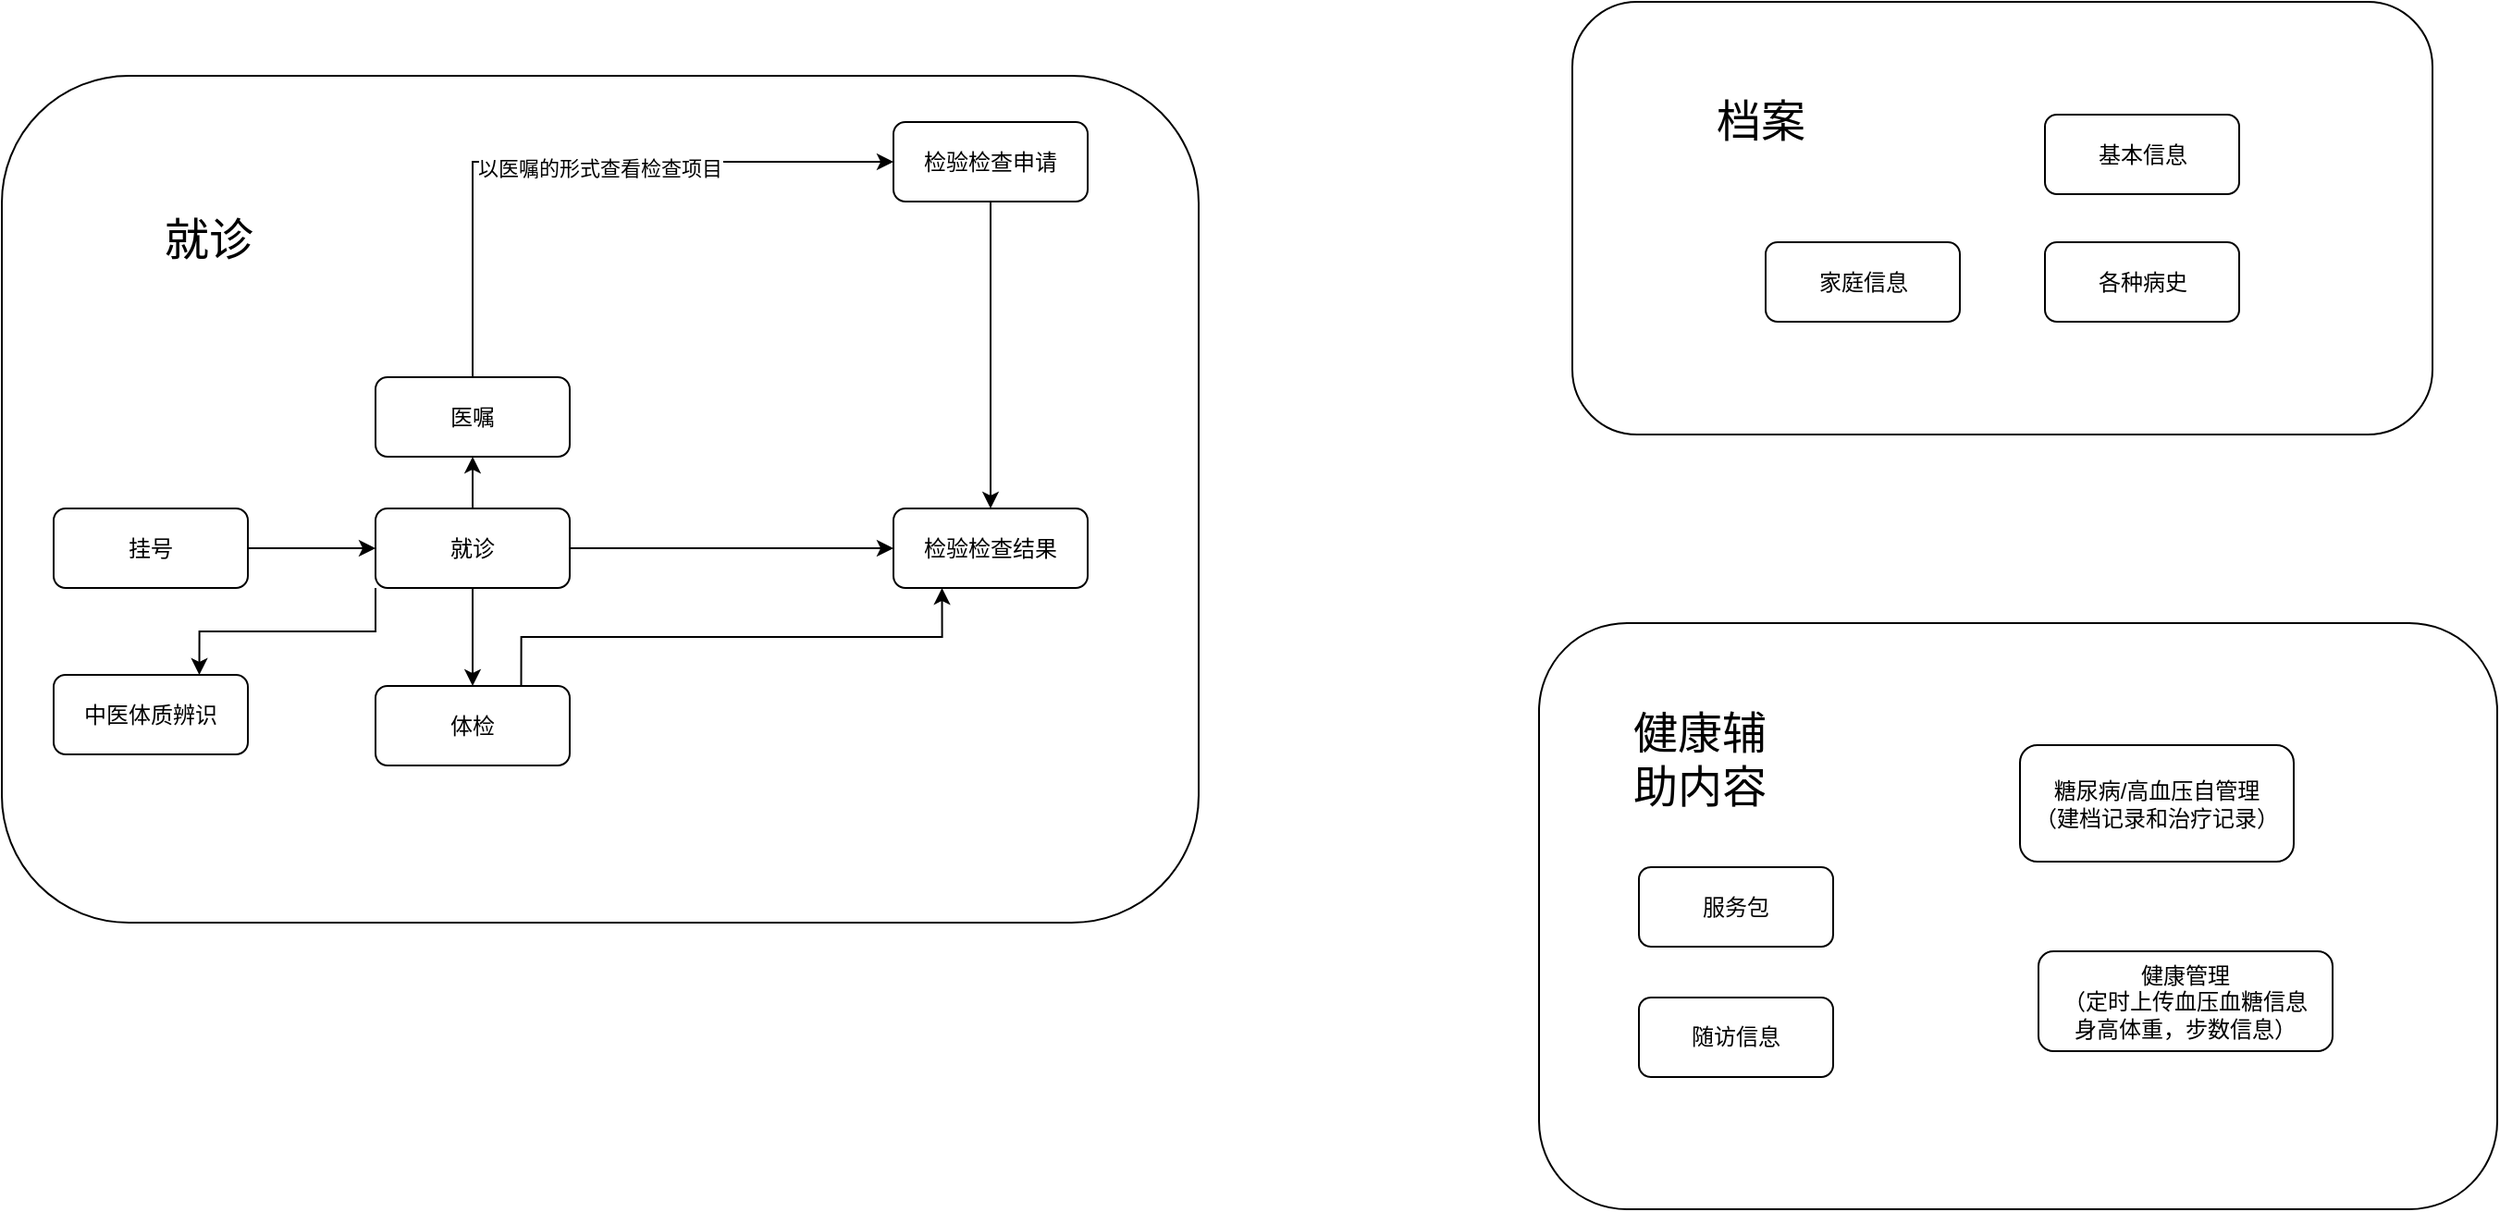<mxfile version="20.0.4" type="github">
  <diagram id="pMo5dT45G7WXj-D72_mt" name="Page-1">
    <mxGraphModel dx="229" dy="27.5" grid="0" gridSize="10" guides="1" tooltips="1" connect="1" arrows="1" fold="1" page="1" pageScale="1" pageWidth="827" pageHeight="1169" math="0" shadow="0">
      <root>
        <mxCell id="0" />
        <mxCell id="1" parent="0" />
        <mxCell id="wMRfRuPxwiG9saJhsSSQ-1" value="" style="rounded=1;whiteSpace=wrap;html=1;" vertex="1" parent="1">
          <mxGeometry x="676" y="25" width="465" height="234" as="geometry" />
        </mxCell>
        <mxCell id="wMRfRuPxwiG9saJhsSSQ-2" value="&lt;font style=&quot;font-size: 24px;&quot;&gt;档案&lt;/font&gt;" style="text;html=1;strokeColor=none;fillColor=none;align=center;verticalAlign=middle;whiteSpace=wrap;rounded=0;" vertex="1" parent="1">
          <mxGeometry x="748" y="75" width="60" height="30" as="geometry" />
        </mxCell>
        <mxCell id="wMRfRuPxwiG9saJhsSSQ-3" value="" style="rounded=1;whiteSpace=wrap;html=1;" vertex="1" parent="1">
          <mxGeometry x="-173" y="65" width="647" height="458" as="geometry" />
        </mxCell>
        <mxCell id="wMRfRuPxwiG9saJhsSSQ-4" value="&lt;font style=&quot;font-size: 24px;&quot;&gt;就诊&lt;/font&gt;" style="text;html=1;strokeColor=none;fillColor=none;align=center;verticalAlign=middle;whiteSpace=wrap;rounded=0;" vertex="1" parent="1">
          <mxGeometry x="-141" y="121" width="160" height="66" as="geometry" />
        </mxCell>
        <mxCell id="wMRfRuPxwiG9saJhsSSQ-5" value="" style="rounded=1;whiteSpace=wrap;html=1;" vertex="1" parent="1">
          <mxGeometry x="658" y="361" width="518" height="317" as="geometry" />
        </mxCell>
        <mxCell id="wMRfRuPxwiG9saJhsSSQ-6" value="&lt;font style=&quot;font-size: 24px;&quot;&gt;健康辅助内容&lt;/font&gt;" style="text;html=1;strokeColor=none;fillColor=none;align=center;verticalAlign=middle;whiteSpace=wrap;rounded=0;" vertex="1" parent="1">
          <mxGeometry x="697" y="421" width="96" height="28" as="geometry" />
        </mxCell>
        <mxCell id="wMRfRuPxwiG9saJhsSSQ-9" value="各种病史" style="rounded=1;whiteSpace=wrap;html=1;" vertex="1" parent="1">
          <mxGeometry x="931.5" y="155" width="105" height="43" as="geometry" />
        </mxCell>
        <mxCell id="wMRfRuPxwiG9saJhsSSQ-10" value="基本信息" style="rounded=1;whiteSpace=wrap;html=1;" vertex="1" parent="1">
          <mxGeometry x="931.5" y="86" width="105" height="43" as="geometry" />
        </mxCell>
        <mxCell id="wMRfRuPxwiG9saJhsSSQ-11" value="家庭信息" style="rounded=1;whiteSpace=wrap;html=1;" vertex="1" parent="1">
          <mxGeometry x="780.5" y="155" width="105" height="43" as="geometry" />
        </mxCell>
        <mxCell id="wMRfRuPxwiG9saJhsSSQ-18" style="edgeStyle=orthogonalEdgeStyle;rounded=0;orthogonalLoop=1;jettySize=auto;html=1;exitX=1;exitY=0.5;exitDx=0;exitDy=0;entryX=0;entryY=0.5;entryDx=0;entryDy=0;" edge="1" parent="1" source="wMRfRuPxwiG9saJhsSSQ-12" target="wMRfRuPxwiG9saJhsSSQ-13">
          <mxGeometry relative="1" as="geometry" />
        </mxCell>
        <mxCell id="wMRfRuPxwiG9saJhsSSQ-12" value="挂号" style="rounded=1;whiteSpace=wrap;html=1;" vertex="1" parent="1">
          <mxGeometry x="-145" y="299" width="105" height="43" as="geometry" />
        </mxCell>
        <mxCell id="wMRfRuPxwiG9saJhsSSQ-19" style="edgeStyle=orthogonalEdgeStyle;rounded=0;orthogonalLoop=1;jettySize=auto;html=1;exitX=0.5;exitY=1;exitDx=0;exitDy=0;" edge="1" parent="1" source="wMRfRuPxwiG9saJhsSSQ-13" target="wMRfRuPxwiG9saJhsSSQ-16">
          <mxGeometry relative="1" as="geometry" />
        </mxCell>
        <mxCell id="wMRfRuPxwiG9saJhsSSQ-20" style="edgeStyle=orthogonalEdgeStyle;rounded=0;orthogonalLoop=1;jettySize=auto;html=1;exitX=1;exitY=0.5;exitDx=0;exitDy=0;entryX=0;entryY=0.5;entryDx=0;entryDy=0;" edge="1" parent="1" source="wMRfRuPxwiG9saJhsSSQ-13" target="wMRfRuPxwiG9saJhsSSQ-14">
          <mxGeometry relative="1" as="geometry" />
        </mxCell>
        <mxCell id="wMRfRuPxwiG9saJhsSSQ-22" style="edgeStyle=orthogonalEdgeStyle;rounded=0;orthogonalLoop=1;jettySize=auto;html=1;exitX=0.5;exitY=0;exitDx=0;exitDy=0;entryX=0.5;entryY=1;entryDx=0;entryDy=0;" edge="1" parent="1" source="wMRfRuPxwiG9saJhsSSQ-13" target="wMRfRuPxwiG9saJhsSSQ-15">
          <mxGeometry relative="1" as="geometry" />
        </mxCell>
        <mxCell id="wMRfRuPxwiG9saJhsSSQ-33" style="edgeStyle=orthogonalEdgeStyle;rounded=0;orthogonalLoop=1;jettySize=auto;html=1;exitX=0;exitY=1;exitDx=0;exitDy=0;entryX=0.75;entryY=0;entryDx=0;entryDy=0;fontSize=24;" edge="1" parent="1" source="wMRfRuPxwiG9saJhsSSQ-13" target="wMRfRuPxwiG9saJhsSSQ-17">
          <mxGeometry relative="1" as="geometry" />
        </mxCell>
        <mxCell id="wMRfRuPxwiG9saJhsSSQ-13" value="就诊" style="rounded=1;whiteSpace=wrap;html=1;" vertex="1" parent="1">
          <mxGeometry x="29" y="299" width="105" height="43" as="geometry" />
        </mxCell>
        <mxCell id="wMRfRuPxwiG9saJhsSSQ-14" value="检验检查结果" style="rounded=1;whiteSpace=wrap;html=1;" vertex="1" parent="1">
          <mxGeometry x="309" y="299" width="105" height="43" as="geometry" />
        </mxCell>
        <mxCell id="wMRfRuPxwiG9saJhsSSQ-24" style="edgeStyle=orthogonalEdgeStyle;rounded=0;orthogonalLoop=1;jettySize=auto;html=1;exitX=0.5;exitY=0;exitDx=0;exitDy=0;entryX=0;entryY=0.5;entryDx=0;entryDy=0;" edge="1" parent="1" source="wMRfRuPxwiG9saJhsSSQ-15" target="wMRfRuPxwiG9saJhsSSQ-23">
          <mxGeometry relative="1" as="geometry" />
        </mxCell>
        <mxCell id="wMRfRuPxwiG9saJhsSSQ-26" value="以医嘱的形式查看检查项目" style="edgeLabel;html=1;align=center;verticalAlign=middle;resizable=0;points=[];" vertex="1" connectable="0" parent="wMRfRuPxwiG9saJhsSSQ-24">
          <mxGeometry x="0.074" y="-3" relative="1" as="geometry">
            <mxPoint as="offset" />
          </mxGeometry>
        </mxCell>
        <mxCell id="wMRfRuPxwiG9saJhsSSQ-15" value="医嘱" style="rounded=1;whiteSpace=wrap;html=1;" vertex="1" parent="1">
          <mxGeometry x="29" y="228" width="105" height="43" as="geometry" />
        </mxCell>
        <mxCell id="wMRfRuPxwiG9saJhsSSQ-21" style="edgeStyle=orthogonalEdgeStyle;rounded=0;orthogonalLoop=1;jettySize=auto;html=1;exitX=0.75;exitY=0;exitDx=0;exitDy=0;entryX=0.25;entryY=1;entryDx=0;entryDy=0;" edge="1" parent="1" source="wMRfRuPxwiG9saJhsSSQ-16" target="wMRfRuPxwiG9saJhsSSQ-14">
          <mxGeometry relative="1" as="geometry" />
        </mxCell>
        <mxCell id="wMRfRuPxwiG9saJhsSSQ-16" value="体检" style="rounded=1;whiteSpace=wrap;html=1;" vertex="1" parent="1">
          <mxGeometry x="29" y="395" width="105" height="43" as="geometry" />
        </mxCell>
        <mxCell id="wMRfRuPxwiG9saJhsSSQ-17" value="中医体质辨识" style="rounded=1;whiteSpace=wrap;html=1;" vertex="1" parent="1">
          <mxGeometry x="-145" y="389" width="105" height="43" as="geometry" />
        </mxCell>
        <mxCell id="wMRfRuPxwiG9saJhsSSQ-25" style="edgeStyle=orthogonalEdgeStyle;rounded=0;orthogonalLoop=1;jettySize=auto;html=1;exitX=0.5;exitY=1;exitDx=0;exitDy=0;" edge="1" parent="1" source="wMRfRuPxwiG9saJhsSSQ-23" target="wMRfRuPxwiG9saJhsSSQ-14">
          <mxGeometry relative="1" as="geometry" />
        </mxCell>
        <mxCell id="wMRfRuPxwiG9saJhsSSQ-23" value="检验检查申请" style="rounded=1;whiteSpace=wrap;html=1;" vertex="1" parent="1">
          <mxGeometry x="309" y="90" width="105" height="43" as="geometry" />
        </mxCell>
        <mxCell id="wMRfRuPxwiG9saJhsSSQ-27" value="服务包" style="rounded=1;whiteSpace=wrap;html=1;" vertex="1" parent="1">
          <mxGeometry x="712" y="493" width="105" height="43" as="geometry" />
        </mxCell>
        <mxCell id="wMRfRuPxwiG9saJhsSSQ-28" value="糖尿病/高血压自管理&lt;br&gt;（建档记录和治疗记录）" style="rounded=1;whiteSpace=wrap;html=1;" vertex="1" parent="1">
          <mxGeometry x="918" y="427" width="148" height="63" as="geometry" />
        </mxCell>
        <mxCell id="wMRfRuPxwiG9saJhsSSQ-29" value="随访信息" style="rounded=1;whiteSpace=wrap;html=1;" vertex="1" parent="1">
          <mxGeometry x="712" y="563.5" width="105" height="43" as="geometry" />
        </mxCell>
        <mxCell id="wMRfRuPxwiG9saJhsSSQ-30" value="健康管理&lt;br&gt;（定时上传血压血糖信息&lt;br&gt;身高体重，步数信息）" style="rounded=1;whiteSpace=wrap;html=1;" vertex="1" parent="1">
          <mxGeometry x="928" y="538.5" width="159" height="54" as="geometry" />
        </mxCell>
      </root>
    </mxGraphModel>
  </diagram>
</mxfile>
